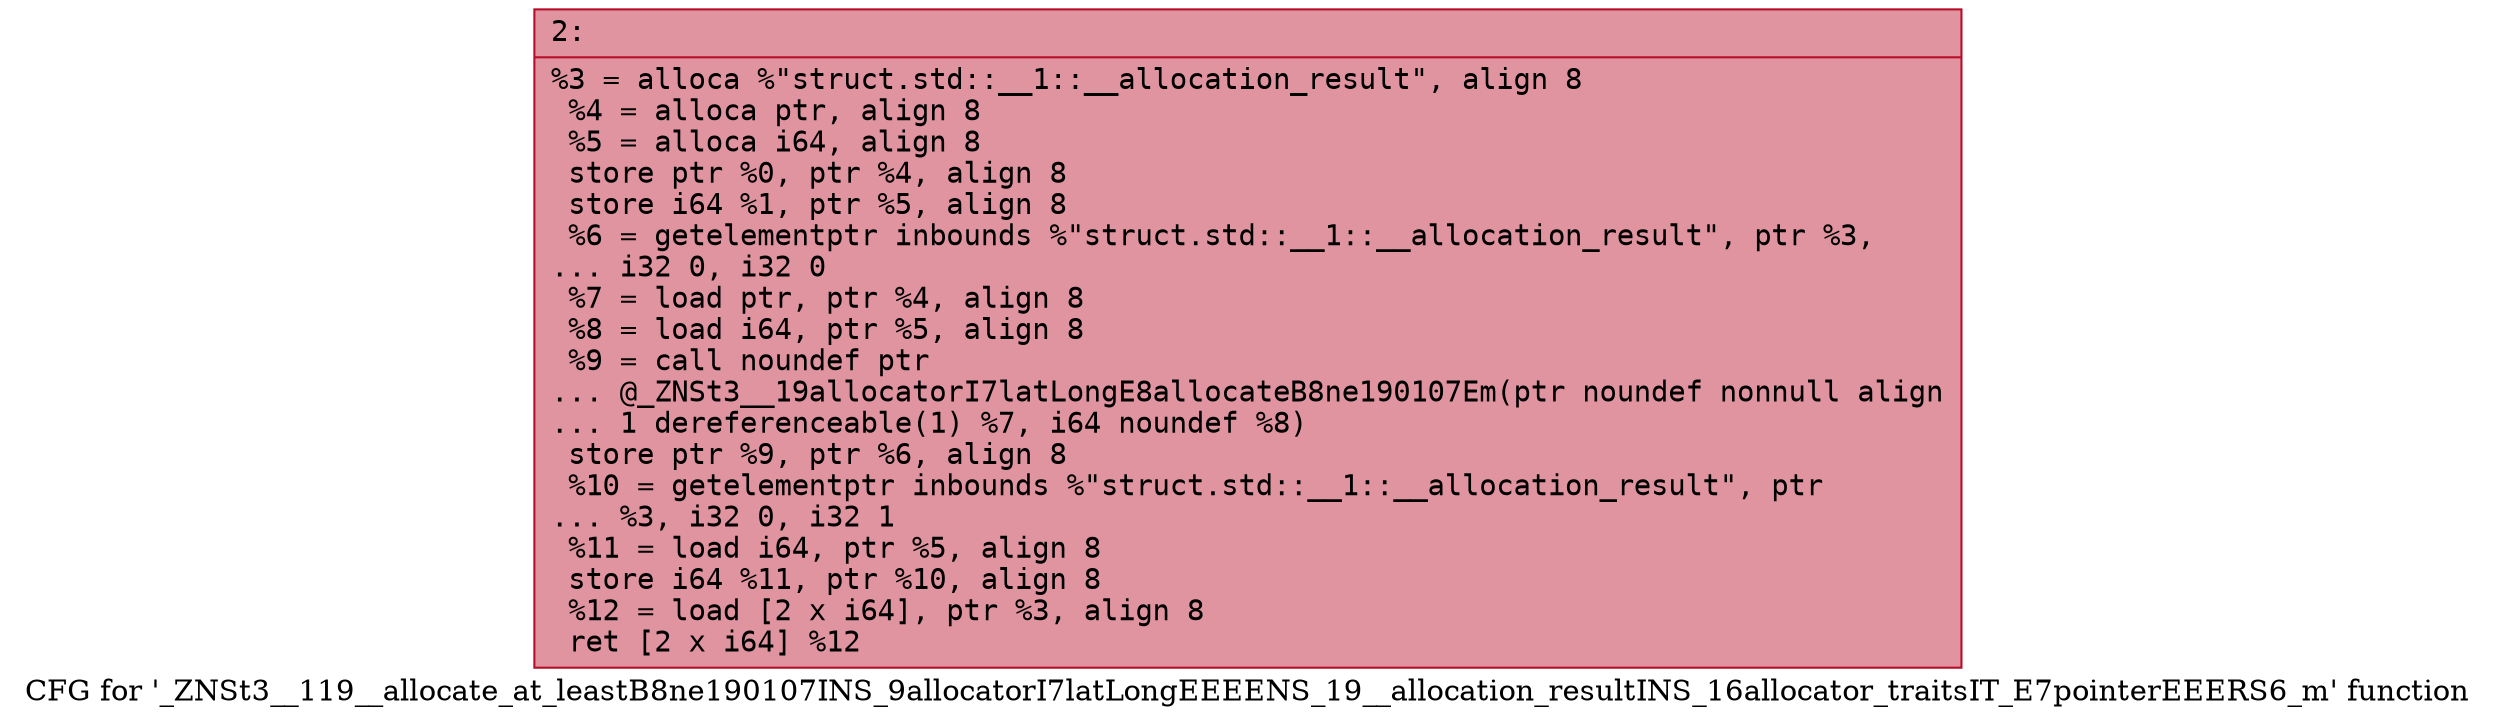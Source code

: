 digraph "CFG for '_ZNSt3__119__allocate_at_leastB8ne190107INS_9allocatorI7latLongEEEENS_19__allocation_resultINS_16allocator_traitsIT_E7pointerEEERS6_m' function" {
	label="CFG for '_ZNSt3__119__allocate_at_leastB8ne190107INS_9allocatorI7latLongEEEENS_19__allocation_resultINS_16allocator_traitsIT_E7pointerEEERS6_m' function";

	Node0x600001761f40 [shape=record,color="#b70d28ff", style=filled, fillcolor="#b70d2870" fontname="Courier",label="{2:\l|  %3 = alloca %\"struct.std::__1::__allocation_result\", align 8\l  %4 = alloca ptr, align 8\l  %5 = alloca i64, align 8\l  store ptr %0, ptr %4, align 8\l  store i64 %1, ptr %5, align 8\l  %6 = getelementptr inbounds %\"struct.std::__1::__allocation_result\", ptr %3,\l... i32 0, i32 0\l  %7 = load ptr, ptr %4, align 8\l  %8 = load i64, ptr %5, align 8\l  %9 = call noundef ptr\l... @_ZNSt3__19allocatorI7latLongE8allocateB8ne190107Em(ptr noundef nonnull align\l... 1 dereferenceable(1) %7, i64 noundef %8)\l  store ptr %9, ptr %6, align 8\l  %10 = getelementptr inbounds %\"struct.std::__1::__allocation_result\", ptr\l... %3, i32 0, i32 1\l  %11 = load i64, ptr %5, align 8\l  store i64 %11, ptr %10, align 8\l  %12 = load [2 x i64], ptr %3, align 8\l  ret [2 x i64] %12\l}"];
}

